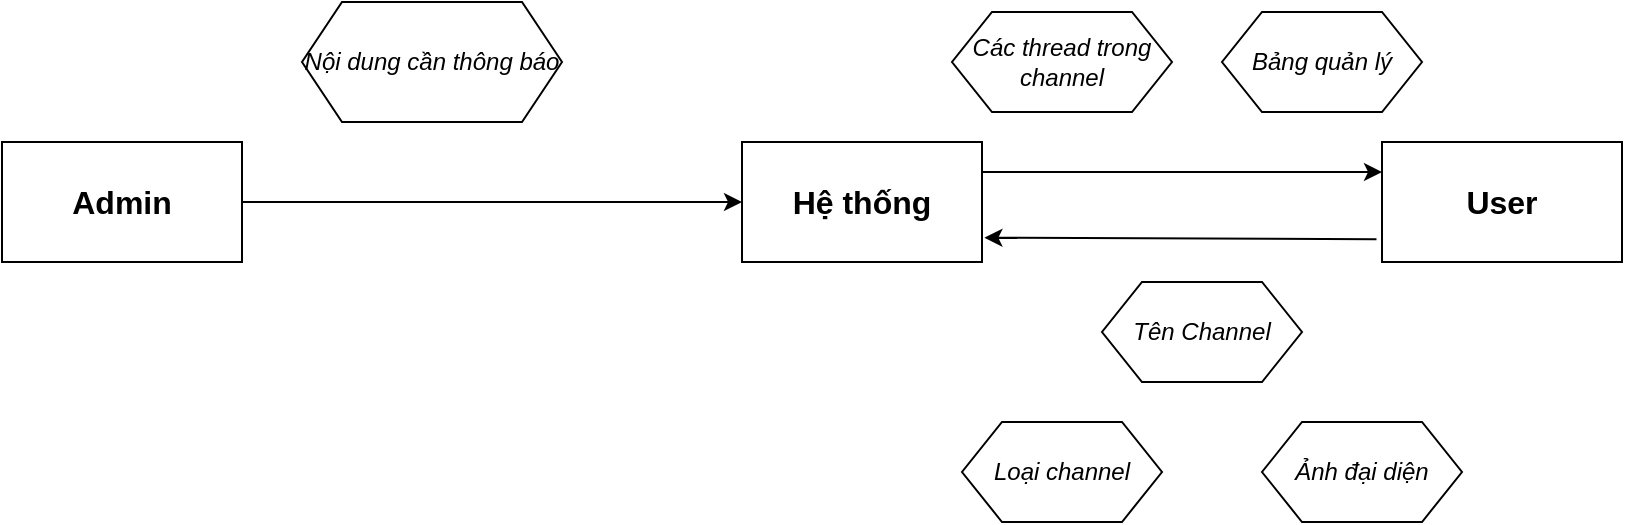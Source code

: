 <mxfile version="20.7.4" type="device"><diagram id="lZohwLzG0cXJKvQhubo0" name="Trang-1"><mxGraphModel dx="1728" dy="952" grid="1" gridSize="10" guides="1" tooltips="1" connect="1" arrows="1" fold="1" page="1" pageScale="1" pageWidth="827" pageHeight="1169" math="0" shadow="0"><root><mxCell id="0"/><mxCell id="1" parent="0"/><mxCell id="bTcByGL00KdzWMdXDjyq-1" value="&lt;b style=&quot;font-size: 16px;&quot;&gt;Admin&lt;/b&gt;" style="rounded=0;whiteSpace=wrap;html=1;" vertex="1" parent="1"><mxGeometry x="10" y="460" width="120" height="60" as="geometry"/></mxCell><mxCell id="bTcByGL00KdzWMdXDjyq-2" value="&lt;font style=&quot;font-size: 16px;&quot;&gt;&lt;b&gt;Hệ thống&lt;/b&gt;&lt;/font&gt;" style="rounded=0;whiteSpace=wrap;html=1;" vertex="1" parent="1"><mxGeometry x="380" y="460" width="120" height="60" as="geometry"/></mxCell><mxCell id="bTcByGL00KdzWMdXDjyq-3" value="&lt;font style=&quot;font-size: 16px;&quot;&gt;&lt;b&gt;User&lt;/b&gt;&lt;/font&gt;" style="rounded=0;whiteSpace=wrap;html=1;" vertex="1" parent="1"><mxGeometry x="700" y="460" width="120" height="60" as="geometry"/></mxCell><mxCell id="bTcByGL00KdzWMdXDjyq-4" value="" style="endArrow=classic;html=1;rounded=0;fontSize=16;exitX=1;exitY=0.5;exitDx=0;exitDy=0;entryX=0;entryY=0.5;entryDx=0;entryDy=0;" edge="1" parent="1" source="bTcByGL00KdzWMdXDjyq-1" target="bTcByGL00KdzWMdXDjyq-2"><mxGeometry width="50" height="50" relative="1" as="geometry"><mxPoint x="390" y="600" as="sourcePoint"/><mxPoint x="440" y="550" as="targetPoint"/></mxGeometry></mxCell><mxCell id="bTcByGL00KdzWMdXDjyq-5" value="" style="endArrow=classic;html=1;rounded=0;fontSize=16;entryX=0;entryY=0.25;entryDx=0;entryDy=0;exitX=1;exitY=0.25;exitDx=0;exitDy=0;" edge="1" parent="1" source="bTcByGL00KdzWMdXDjyq-2" target="bTcByGL00KdzWMdXDjyq-3"><mxGeometry width="50" height="50" relative="1" as="geometry"><mxPoint x="390" y="610" as="sourcePoint"/><mxPoint x="440" y="560" as="targetPoint"/></mxGeometry></mxCell><mxCell id="bTcByGL00KdzWMdXDjyq-6" value="" style="endArrow=classic;html=1;rounded=0;fontSize=16;entryX=1.01;entryY=0.797;entryDx=0;entryDy=0;entryPerimeter=0;exitX=-0.023;exitY=0.81;exitDx=0;exitDy=0;exitPerimeter=0;" edge="1" parent="1" source="bTcByGL00KdzWMdXDjyq-3" target="bTcByGL00KdzWMdXDjyq-2"><mxGeometry width="50" height="50" relative="1" as="geometry"><mxPoint x="390" y="610" as="sourcePoint"/><mxPoint x="440" y="560" as="targetPoint"/></mxGeometry></mxCell><mxCell id="bTcByGL00KdzWMdXDjyq-7" value="&lt;font style=&quot;font-size: 12px;&quot;&gt;Nội dung cần thông báo&lt;/font&gt;" style="shape=hexagon;perimeter=hexagonPerimeter2;whiteSpace=wrap;html=1;fixedSize=1;fontSize=12;fontStyle=2" vertex="1" parent="1"><mxGeometry x="160" y="390" width="130" height="60" as="geometry"/></mxCell><mxCell id="bTcByGL00KdzWMdXDjyq-8" value="Tên Channel" style="shape=hexagon;perimeter=hexagonPerimeter2;whiteSpace=wrap;html=1;fixedSize=1;fontFamily=Helvetica;fontSize=12;fontStyle=2" vertex="1" parent="1"><mxGeometry x="560" y="530" width="100" height="50" as="geometry"/></mxCell><mxCell id="bTcByGL00KdzWMdXDjyq-9" value="&lt;i&gt;Loại channel&lt;/i&gt;" style="shape=hexagon;perimeter=hexagonPerimeter2;whiteSpace=wrap;html=1;fixedSize=1;fontFamily=Helvetica;fontSize=12;" vertex="1" parent="1"><mxGeometry x="490" y="600" width="100" height="50" as="geometry"/></mxCell><mxCell id="bTcByGL00KdzWMdXDjyq-10" value="Ảnh đại diện" style="shape=hexagon;perimeter=hexagonPerimeter2;whiteSpace=wrap;html=1;fixedSize=1;fontFamily=Helvetica;fontSize=12;fontStyle=2" vertex="1" parent="1"><mxGeometry x="640" y="600" width="100" height="50" as="geometry"/></mxCell><mxCell id="bTcByGL00KdzWMdXDjyq-11" value="&lt;i&gt;Các thread trong channel&lt;/i&gt;" style="shape=hexagon;perimeter=hexagonPerimeter2;whiteSpace=wrap;html=1;fixedSize=1;fontFamily=Helvetica;fontSize=12;" vertex="1" parent="1"><mxGeometry x="485" y="395" width="110" height="50" as="geometry"/></mxCell><mxCell id="bTcByGL00KdzWMdXDjyq-12" value="Bảng quản lý" style="shape=hexagon;perimeter=hexagonPerimeter2;whiteSpace=wrap;html=1;fixedSize=1;fontFamily=Helvetica;fontSize=12;fontStyle=2" vertex="1" parent="1"><mxGeometry x="620" y="395" width="100" height="50" as="geometry"/></mxCell></root></mxGraphModel></diagram></mxfile>